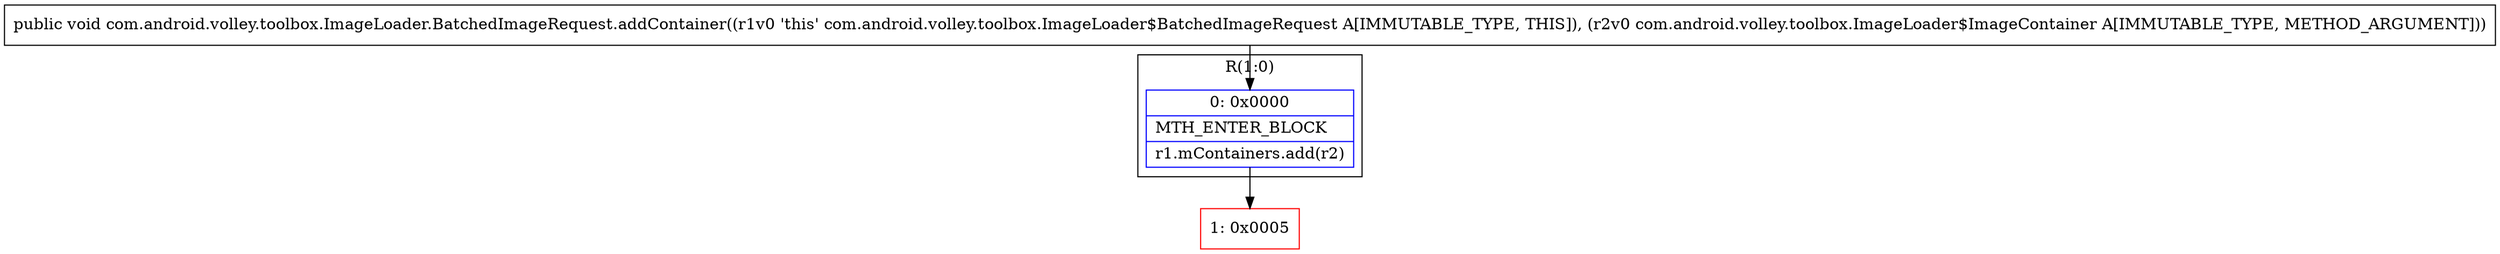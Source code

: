 digraph "CFG forcom.android.volley.toolbox.ImageLoader.BatchedImageRequest.addContainer(Lcom\/android\/volley\/toolbox\/ImageLoader$ImageContainer;)V" {
subgraph cluster_Region_1086482224 {
label = "R(1:0)";
node [shape=record,color=blue];
Node_0 [shape=record,label="{0\:\ 0x0000|MTH_ENTER_BLOCK\l|r1.mContainers.add(r2)\l}"];
}
Node_1 [shape=record,color=red,label="{1\:\ 0x0005}"];
MethodNode[shape=record,label="{public void com.android.volley.toolbox.ImageLoader.BatchedImageRequest.addContainer((r1v0 'this' com.android.volley.toolbox.ImageLoader$BatchedImageRequest A[IMMUTABLE_TYPE, THIS]), (r2v0 com.android.volley.toolbox.ImageLoader$ImageContainer A[IMMUTABLE_TYPE, METHOD_ARGUMENT])) }"];
MethodNode -> Node_0;
Node_0 -> Node_1;
}

